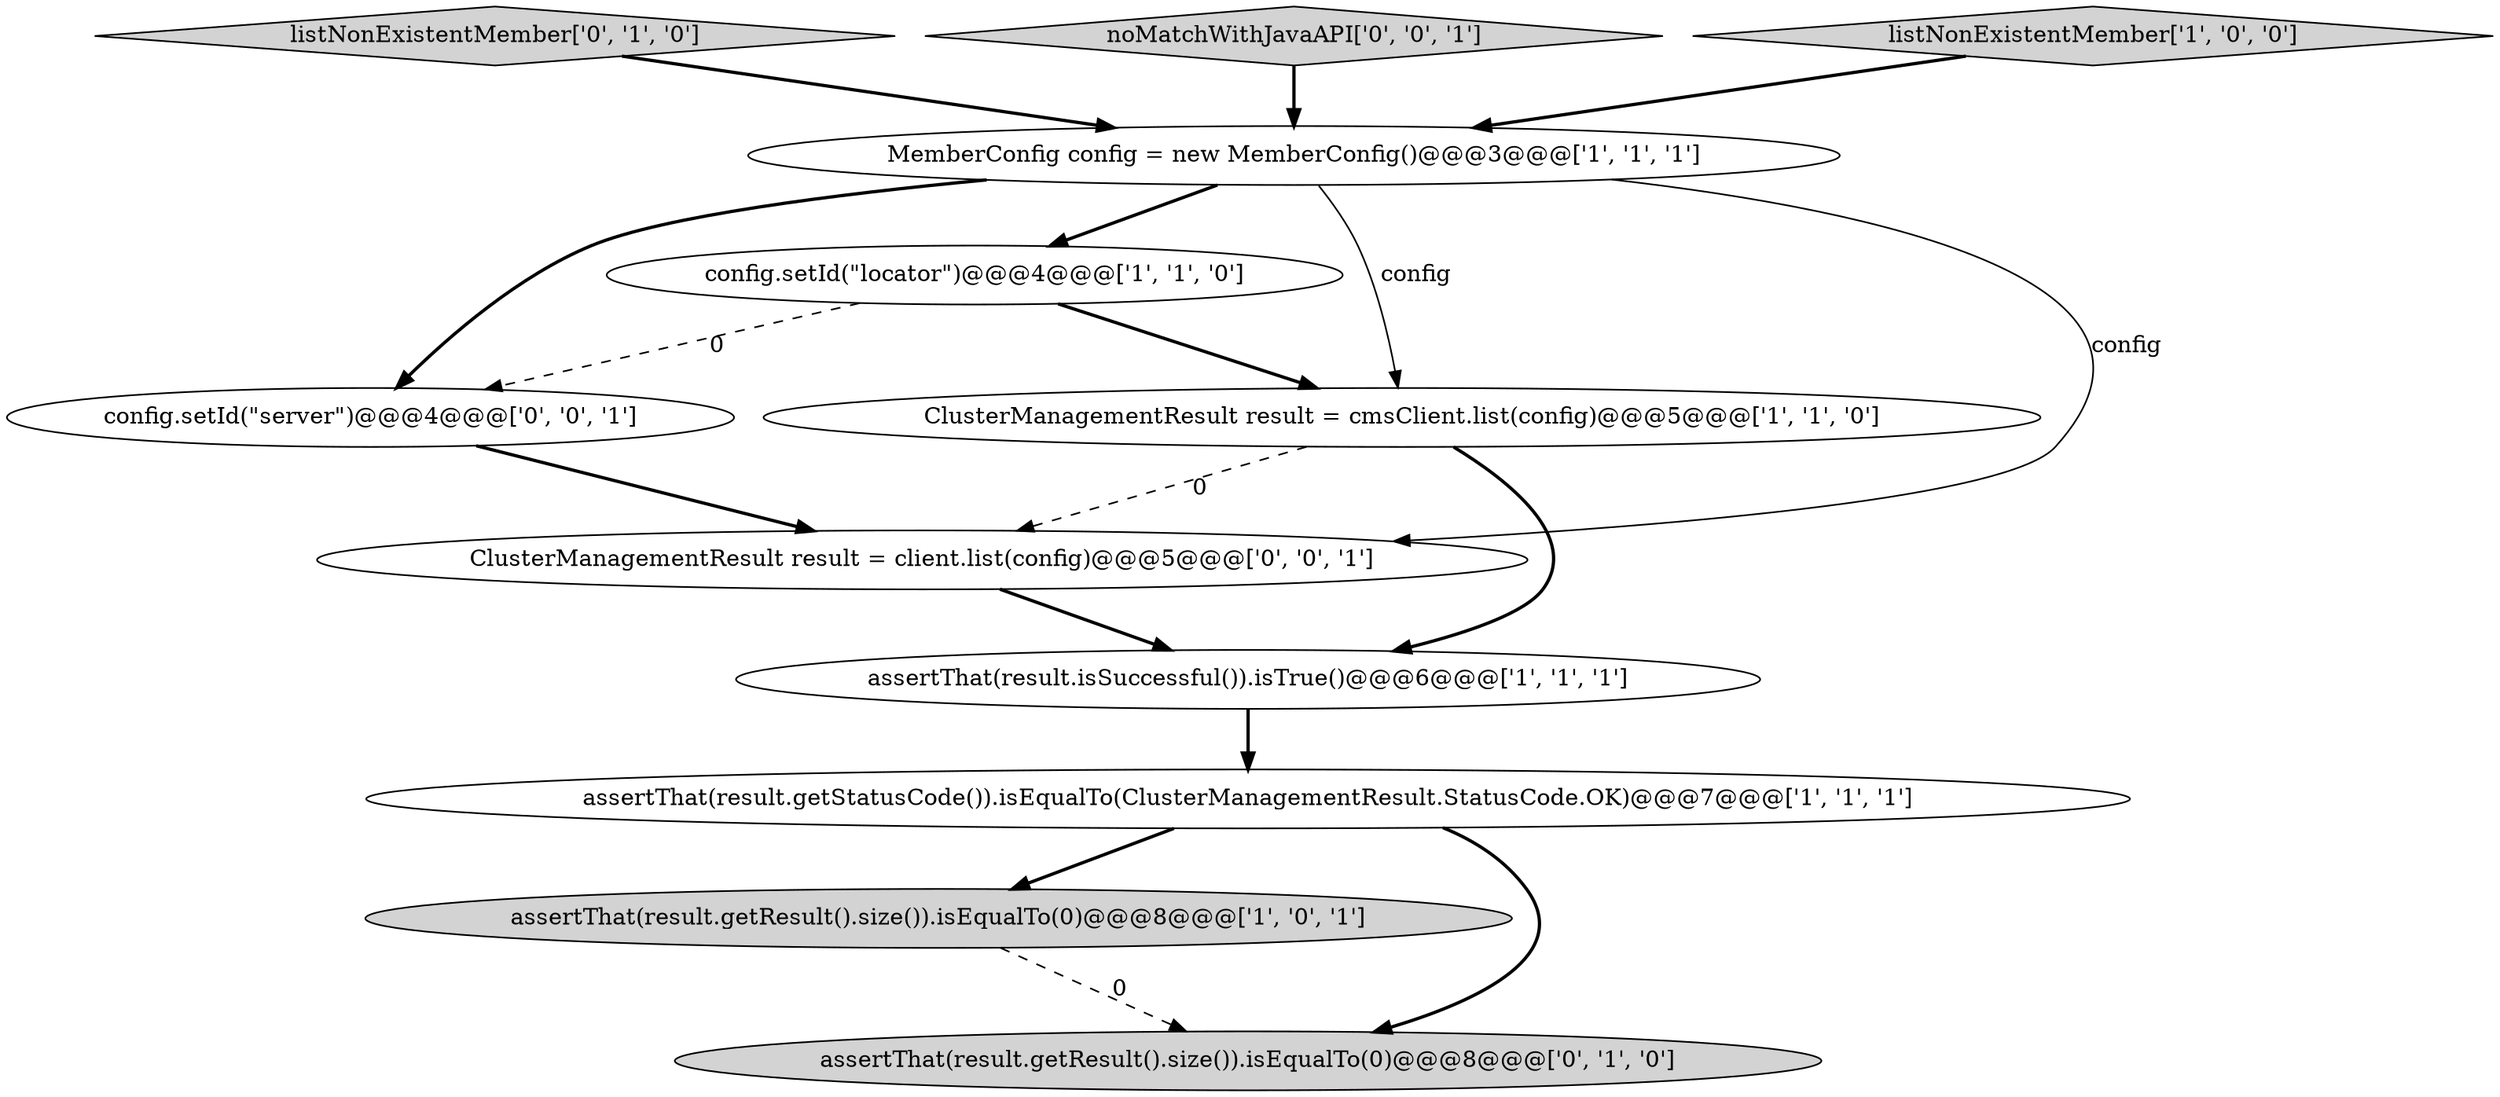 digraph {
3 [style = filled, label = "assertThat(result.getResult().size()).isEqualTo(0)@@@8@@@['1', '0', '1']", fillcolor = lightgray, shape = ellipse image = "AAA0AAABBB1BBB"];
7 [style = filled, label = "assertThat(result.getResult().size()).isEqualTo(0)@@@8@@@['0', '1', '0']", fillcolor = lightgray, shape = ellipse image = "AAA1AAABBB2BBB"];
8 [style = filled, label = "listNonExistentMember['0', '1', '0']", fillcolor = lightgray, shape = diamond image = "AAA0AAABBB2BBB"];
4 [style = filled, label = "config.setId(\"locator\")@@@4@@@['1', '1', '0']", fillcolor = white, shape = ellipse image = "AAA0AAABBB1BBB"];
11 [style = filled, label = "noMatchWithJavaAPI['0', '0', '1']", fillcolor = lightgray, shape = diamond image = "AAA0AAABBB3BBB"];
0 [style = filled, label = "MemberConfig config = new MemberConfig()@@@3@@@['1', '1', '1']", fillcolor = white, shape = ellipse image = "AAA0AAABBB1BBB"];
9 [style = filled, label = "config.setId(\"server\")@@@4@@@['0', '0', '1']", fillcolor = white, shape = ellipse image = "AAA0AAABBB3BBB"];
2 [style = filled, label = "assertThat(result.getStatusCode()).isEqualTo(ClusterManagementResult.StatusCode.OK)@@@7@@@['1', '1', '1']", fillcolor = white, shape = ellipse image = "AAA0AAABBB1BBB"];
6 [style = filled, label = "listNonExistentMember['1', '0', '0']", fillcolor = lightgray, shape = diamond image = "AAA0AAABBB1BBB"];
10 [style = filled, label = "ClusterManagementResult result = client.list(config)@@@5@@@['0', '0', '1']", fillcolor = white, shape = ellipse image = "AAA0AAABBB3BBB"];
1 [style = filled, label = "assertThat(result.isSuccessful()).isTrue()@@@6@@@['1', '1', '1']", fillcolor = white, shape = ellipse image = "AAA0AAABBB1BBB"];
5 [style = filled, label = "ClusterManagementResult result = cmsClient.list(config)@@@5@@@['1', '1', '0']", fillcolor = white, shape = ellipse image = "AAA0AAABBB1BBB"];
4->5 [style = bold, label=""];
6->0 [style = bold, label=""];
10->1 [style = bold, label=""];
0->9 [style = bold, label=""];
11->0 [style = bold, label=""];
5->10 [style = dashed, label="0"];
0->5 [style = solid, label="config"];
0->4 [style = bold, label=""];
0->10 [style = solid, label="config"];
1->2 [style = bold, label=""];
8->0 [style = bold, label=""];
2->7 [style = bold, label=""];
4->9 [style = dashed, label="0"];
3->7 [style = dashed, label="0"];
9->10 [style = bold, label=""];
2->3 [style = bold, label=""];
5->1 [style = bold, label=""];
}
